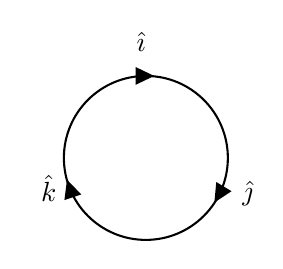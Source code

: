 

\tikzset{every picture/.style={line width=0.75pt}} %set default line width to 0.75pt        

\begin{tikzpicture}[x=0.75pt,y=0.75pt,yscale=-1,xscale=1]
%uncomment if require: \path (0,119); %set diagram left start at 0, and has height of 119

%Shape: Circle [id:dp5988157550687865] 
\draw   (25.5,65.65) .. controls (25.5,43.83) and (43.18,26.15) .. (65,26.15) .. controls (86.82,26.15) and (104.5,43.83) .. (104.5,65.65) .. controls (104.5,87.47) and (86.82,105.15) .. (65,105.15) .. controls (43.18,105.15) and (25.5,87.47) .. (25.5,65.65) -- cycle ;
%Straight Lines [id:da42189417649788785] 
\draw    (29,82.14) -- (27.95,78.99) ;
\draw [shift={(27,76.14)}, rotate = 71.57] [fill={rgb, 255:red, 0; green, 0; blue, 0 }  ][line width=0.08]  [draw opacity=0] (8.93,-4.29) -- (0,0) -- (8.93,4.29) -- cycle    ;

%Straight Lines [id:da47415096212675123] 
\draw    (67,26.15) ;
\draw [shift={(69,26.15)}, rotate = 180] [fill={rgb, 255:red, 0; green, 0; blue, 0 }  ][line width=0.08]  [draw opacity=0] (8.93,-4.29) -- (0,0) -- (8.93,4.29) -- cycle    ;
%Straight Lines [id:da10747602373995879] 
\draw    (101,82.15) -- (99.54,84.57) ;
\draw [shift={(98,87.14)}, rotate = 300.99] [fill={rgb, 255:red, 0; green, 0; blue, 0 }  ][line width=0.08]  [draw opacity=0] (8.93,-4.29) -- (0,0) -- (8.93,4.29) -- cycle    ;


% Text Node
\draw (13,72.4) node [anchor=north west][inner sep=0.75pt]    {$\hat{k}$};
% Text Node
\draw (110,75.4) node [anchor=north west][inner sep=0.75pt]    {$\hat{\jmath }$};
% Text Node
\draw (59,3.4) node [anchor=north west][inner sep=0.75pt]    {$\hat{\imath }$};


\end{tikzpicture}
